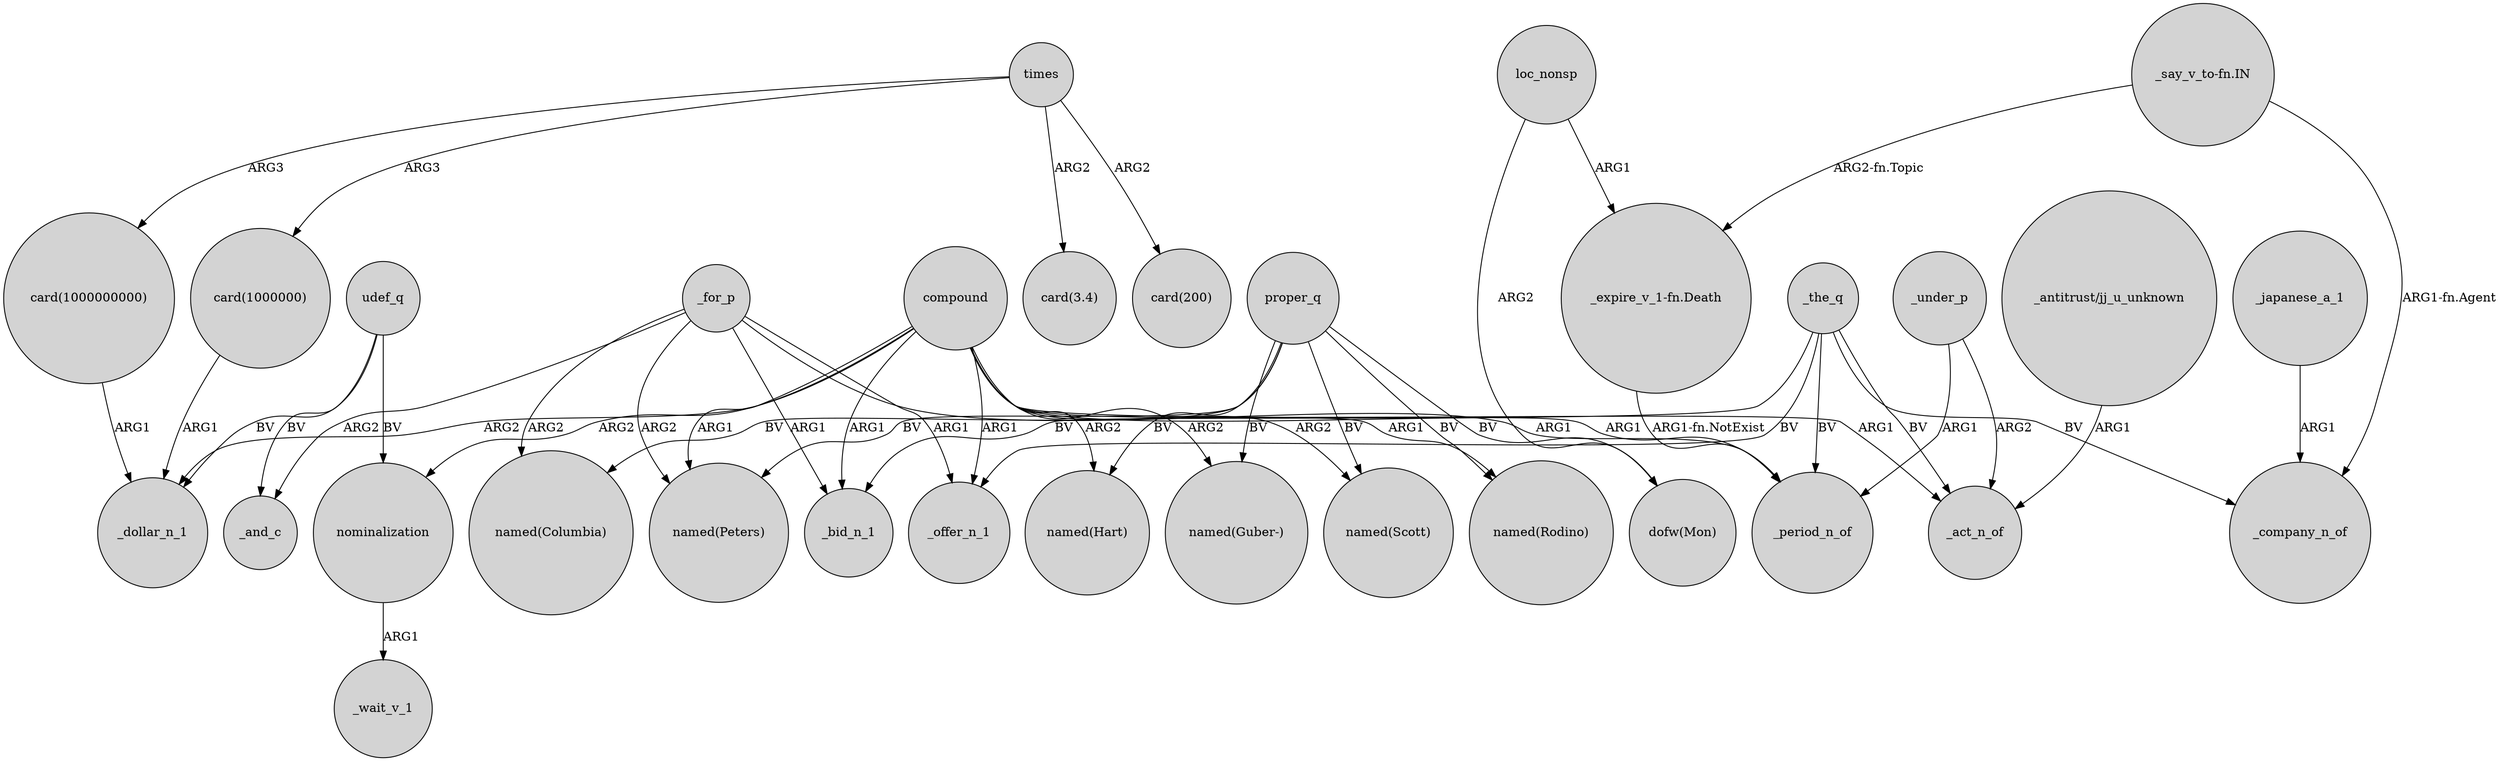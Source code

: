 digraph {
	node [shape=circle style=filled]
	_for_p -> _offer_n_1 [label=ARG1]
	"card(1000000)" -> _dollar_n_1 [label=ARG1]
	_for_p -> _period_n_of [label=ARG1]
	nominalization -> _wait_v_1 [label=ARG1]
	times -> "card(3.4)" [label=ARG2]
	_under_p -> _act_n_of [label=ARG2]
	proper_q -> "named(Peters)" [label=BV]
	compound -> "named(Guber-)" [label=ARG2]
	_the_q -> _act_n_of [label=BV]
	_for_p -> _and_c [label=ARG2]
	compound -> "named(Peters)" [label=ARG1]
	compound -> nominalization [label=ARG2]
	_for_p -> "named(Columbia)" [label=ARG2]
	compound -> "named(Rodino)" [label=ARG1]
	compound -> "named(Hart)" [label=ARG2]
	_the_q -> _company_n_of [label=BV]
	times -> "card(1000000000)" [label=ARG3]
	proper_q -> "named(Hart)" [label=BV]
	proper_q -> "named(Columbia)" [label=BV]
	_the_q -> _period_n_of [label=BV]
	_the_q -> _offer_n_1 [label=BV]
	_japanese_a_1 -> _company_n_of [label=ARG1]
	"_expire_v_1-fn.Death" -> _period_n_of [label="ARG1-fn.NotExist"]
	proper_q -> "named(Scott)" [label=BV]
	times -> "card(200)" [label=ARG2]
	times -> "card(1000000)" [label=ARG3]
	compound -> _period_n_of [label=ARG1]
	proper_q -> "named(Guber-)" [label=BV]
	proper_q -> "dofw(Mon)" [label=BV]
	_under_p -> _period_n_of [label=ARG1]
	udef_q -> nominalization [label=BV]
	"_antitrust/jj_u_unknown" -> _act_n_of [label=ARG1]
	loc_nonsp -> "_expire_v_1-fn.Death" [label=ARG1]
	_for_p -> "named(Peters)" [label=ARG2]
	loc_nonsp -> "dofw(Mon)" [label=ARG2]
	_the_q -> _bid_n_1 [label=BV]
	"_say_v_to-fn.IN" -> _company_n_of [label="ARG1-fn.Agent"]
	_for_p -> _bid_n_1 [label=ARG1]
	proper_q -> "named(Rodino)" [label=BV]
	"_say_v_to-fn.IN" -> "_expire_v_1-fn.Death" [label="ARG2-fn.Topic"]
	udef_q -> _dollar_n_1 [label=BV]
	"card(1000000000)" -> _dollar_n_1 [label=ARG1]
	compound -> _offer_n_1 [label=ARG1]
	compound -> _dollar_n_1 [label=ARG2]
	udef_q -> _and_c [label=BV]
	compound -> "named(Scott)" [label=ARG2]
	compound -> _bid_n_1 [label=ARG1]
	compound -> _act_n_of [label=ARG1]
}
